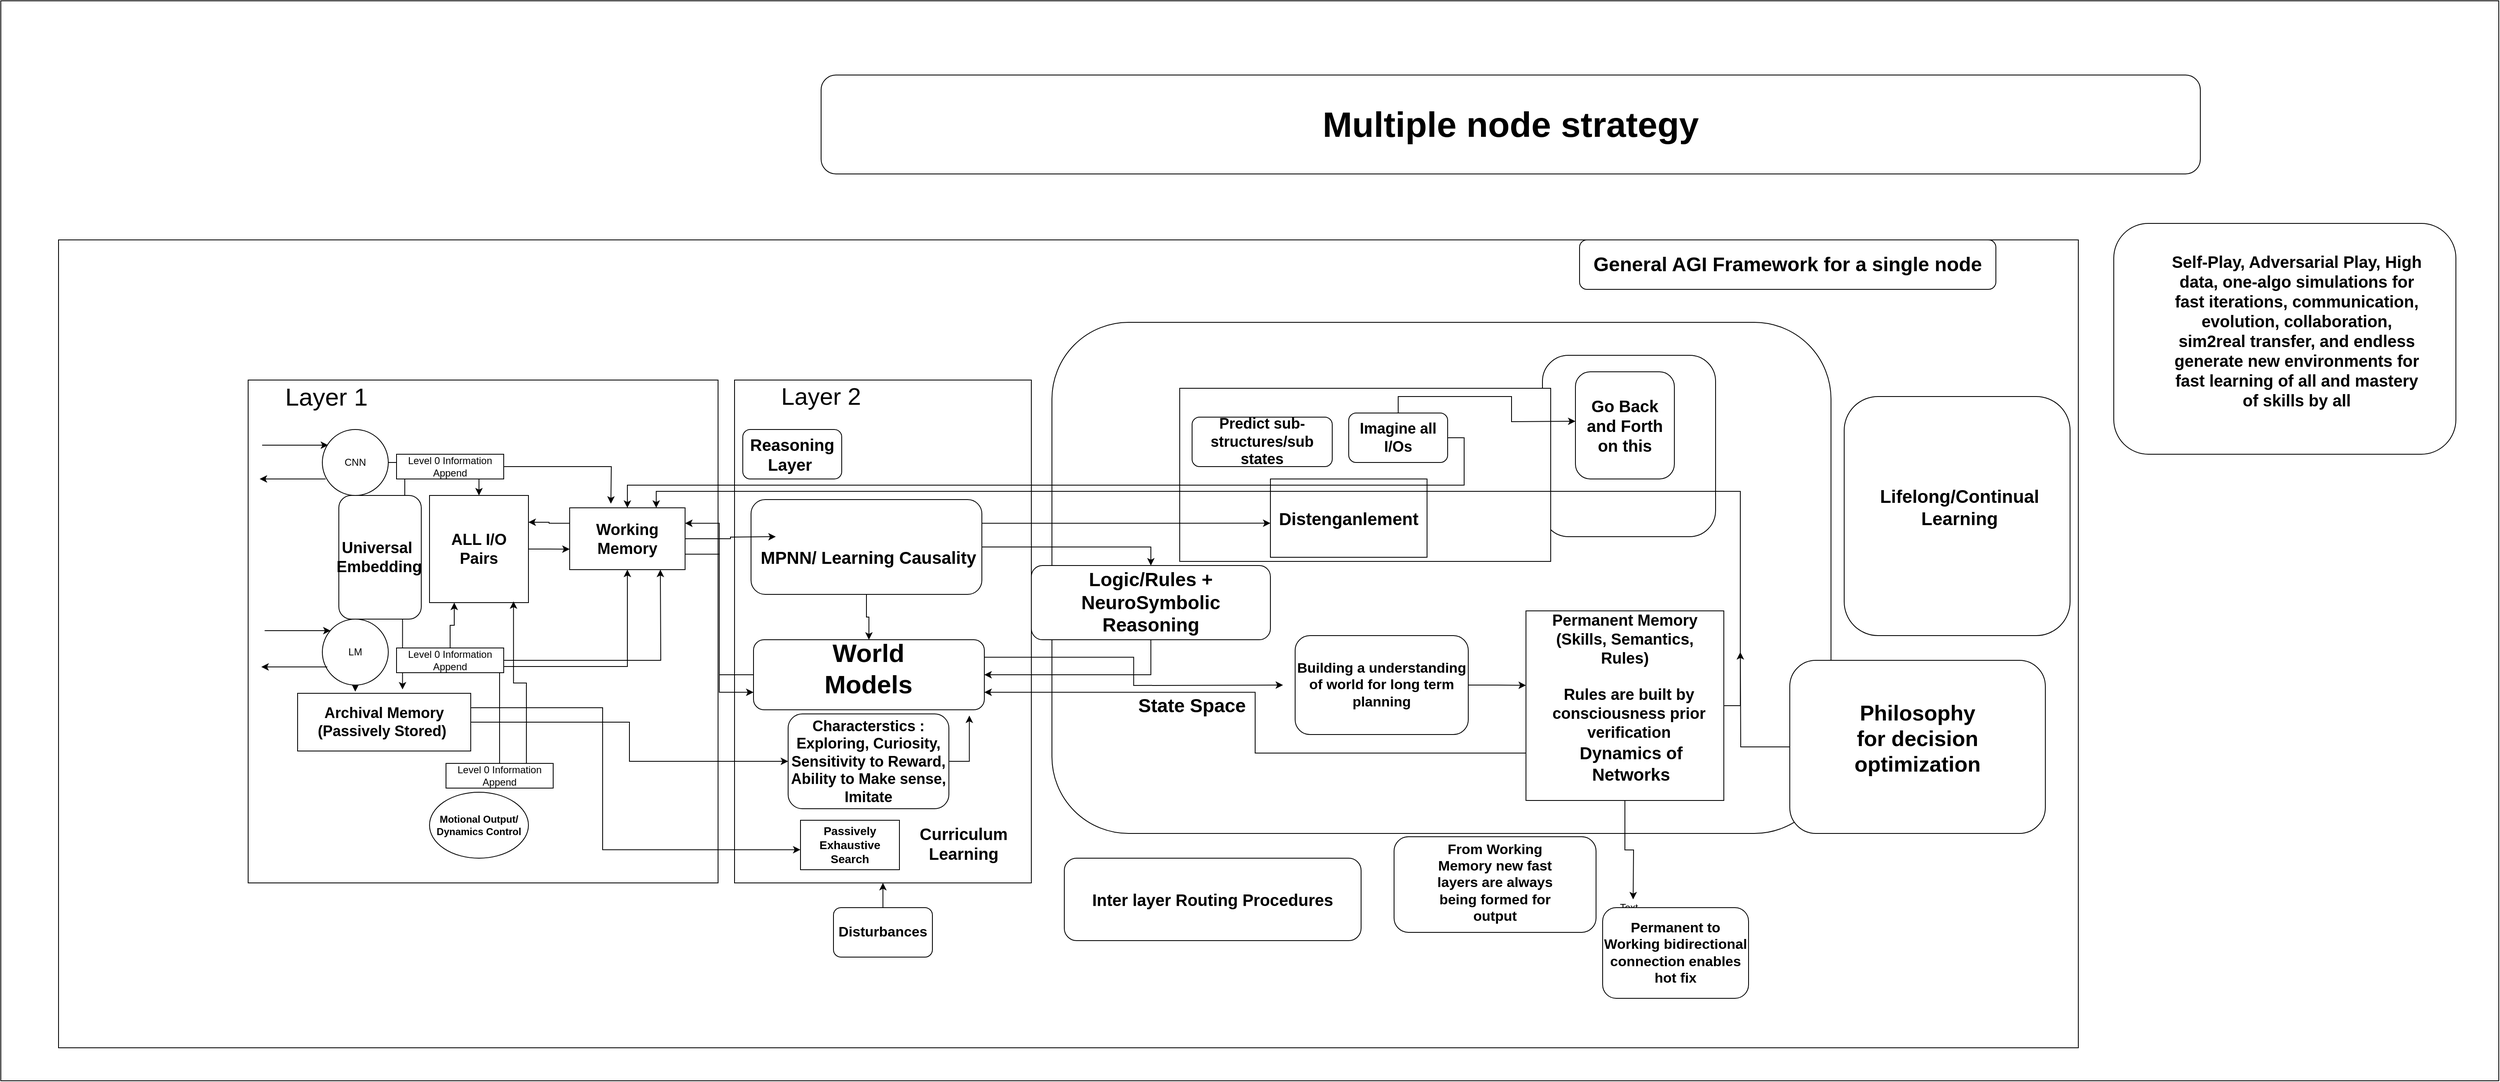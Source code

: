 <mxfile version="12.4.3" type="google" pages="1"><diagram id="Fta_J-0nd22e4nd7Goec" name="Page-1"><mxGraphModel dx="2449" dy="2113" grid="1" gridSize="10" guides="1" tooltips="1" connect="1" arrows="1" fold="1" page="1" pageScale="1" pageWidth="827" pageHeight="1169" math="0" shadow="0"><root><mxCell id="0"/><mxCell id="1" parent="0"/><mxCell id="j9RmD79VVVupNBHJRbxy-89" value="" style="rounded=0;whiteSpace=wrap;html=1;" parent="1" vertex="1"><mxGeometry x="-290" y="-440" width="3030" height="1310" as="geometry"/></mxCell><mxCell id="j9RmD79VVVupNBHJRbxy-82" value="" style="rounded=0;whiteSpace=wrap;html=1;" parent="1" vertex="1"><mxGeometry x="-220" y="-150" width="2450" height="980" as="geometry"/></mxCell><mxCell id="j9RmD79VVVupNBHJRbxy-72" value="" style="rounded=1;whiteSpace=wrap;html=1;" parent="1" vertex="1"><mxGeometry x="985" y="-50" width="945" height="620" as="geometry"/></mxCell><mxCell id="j9RmD79VVVupNBHJRbxy-71" value="" style="rounded=1;whiteSpace=wrap;html=1;" parent="1" vertex="1"><mxGeometry x="1580" y="-10" width="210" height="220" as="geometry"/></mxCell><mxCell id="j9RmD79VVVupNBHJRbxy-59" value="" style="rounded=0;whiteSpace=wrap;html=1;" parent="1" vertex="1"><mxGeometry x="1140" y="30" width="450" height="210" as="geometry"/></mxCell><mxCell id="j9RmD79VVVupNBHJRbxy-30" value="" style="rounded=0;whiteSpace=wrap;html=1;" parent="1" vertex="1"><mxGeometry x="600" y="20" width="360" height="610" as="geometry"/></mxCell><mxCell id="j9RmD79VVVupNBHJRbxy-39" style="edgeStyle=orthogonalEdgeStyle;rounded=0;orthogonalLoop=1;jettySize=auto;html=1;exitX=1;exitY=0.5;exitDx=0;exitDy=0;entryX=0.5;entryY=0;entryDx=0;entryDy=0;" parent="1" source="j9RmD79VVVupNBHJRbxy-33" target="j9RmD79VVVupNBHJRbxy-35" edge="1"><mxGeometry relative="1" as="geometry"/></mxCell><mxCell id="j9RmD79VVVupNBHJRbxy-43" style="edgeStyle=orthogonalEdgeStyle;rounded=0;orthogonalLoop=1;jettySize=auto;html=1;exitX=0.5;exitY=1;exitDx=0;exitDy=0;entryX=0.5;entryY=0;entryDx=0;entryDy=0;" parent="1" source="j9RmD79VVVupNBHJRbxy-33" target="j9RmD79VVVupNBHJRbxy-36" edge="1"><mxGeometry relative="1" as="geometry"/></mxCell><mxCell id="j9RmD79VVVupNBHJRbxy-57" style="edgeStyle=orthogonalEdgeStyle;rounded=0;orthogonalLoop=1;jettySize=auto;html=1;exitX=1;exitY=0.25;exitDx=0;exitDy=0;" parent="1" source="j9RmD79VVVupNBHJRbxy-33" edge="1"><mxGeometry relative="1" as="geometry"><mxPoint x="1250" y="193.667" as="targetPoint"/></mxGeometry></mxCell><mxCell id="j9RmD79VVVupNBHJRbxy-33" value="" style="rounded=1;whiteSpace=wrap;html=1;" parent="1" vertex="1"><mxGeometry x="620" y="165" width="280" height="115" as="geometry"/></mxCell><mxCell id="j9RmD79VVVupNBHJRbxy-28" value="" style="rounded=0;whiteSpace=wrap;html=1;" parent="1" vertex="1"><mxGeometry x="10" y="20" width="570" height="610" as="geometry"/></mxCell><mxCell id="j9RmD79VVVupNBHJRbxy-24" style="edgeStyle=orthogonalEdgeStyle;rounded=0;orthogonalLoop=1;jettySize=auto;html=1;exitX=1;exitY=0.5;exitDx=0;exitDy=0;entryX=0.606;entryY=-0.067;entryDx=0;entryDy=0;entryPerimeter=0;" parent="1" source="j9RmD79VVVupNBHJRbxy-1" target="j9RmD79VVVupNBHJRbxy-13" edge="1"><mxGeometry relative="1" as="geometry"/></mxCell><mxCell id="j9RmD79VVVupNBHJRbxy-1" value="CNN" style="ellipse;whiteSpace=wrap;html=1;aspect=fixed;" parent="1" vertex="1"><mxGeometry x="100" y="80" width="80" height="80" as="geometry"/></mxCell><mxCell id="j9RmD79VVVupNBHJRbxy-26" style="edgeStyle=orthogonalEdgeStyle;rounded=0;orthogonalLoop=1;jettySize=auto;html=1;exitX=0.5;exitY=1;exitDx=0;exitDy=0;entryX=0.333;entryY=-0.029;entryDx=0;entryDy=0;entryPerimeter=0;" parent="1" source="j9RmD79VVVupNBHJRbxy-2" target="j9RmD79VVVupNBHJRbxy-13" edge="1"><mxGeometry relative="1" as="geometry"/></mxCell><mxCell id="j9RmD79VVVupNBHJRbxy-2" value="LM" style="ellipse;whiteSpace=wrap;html=1;aspect=fixed;" parent="1" vertex="1"><mxGeometry x="100" y="310" width="80" height="80" as="geometry"/></mxCell><mxCell id="j9RmD79VVVupNBHJRbxy-3" value="" style="endArrow=classic;html=1;entryX=0;entryY=0.5;entryDx=0;entryDy=0;" parent="1" edge="1"><mxGeometry width="50" height="50" relative="1" as="geometry"><mxPoint x="27" y="99" as="sourcePoint"/><mxPoint x="107" y="99" as="targetPoint"/></mxGeometry></mxCell><mxCell id="j9RmD79VVVupNBHJRbxy-4" value="" style="endArrow=classic;html=1;entryX=0;entryY=0.5;entryDx=0;entryDy=0;" parent="1" edge="1"><mxGeometry width="50" height="50" relative="1" as="geometry"><mxPoint x="30" y="324" as="sourcePoint"/><mxPoint x="110" y="324" as="targetPoint"/></mxGeometry></mxCell><mxCell id="j9RmD79VVVupNBHJRbxy-5" value="" style="endArrow=classic;html=1;entryX=0;entryY=0.5;entryDx=0;entryDy=0;" parent="1" edge="1"><mxGeometry width="50" height="50" relative="1" as="geometry"><mxPoint x="106" y="368" as="sourcePoint"/><mxPoint x="26" y="368" as="targetPoint"/></mxGeometry></mxCell><mxCell id="j9RmD79VVVupNBHJRbxy-6" value="" style="endArrow=classic;html=1;entryX=0;entryY=0.5;entryDx=0;entryDy=0;" parent="1" edge="1"><mxGeometry width="50" height="50" relative="1" as="geometry"><mxPoint x="104" y="140" as="sourcePoint"/><mxPoint x="24" y="140" as="targetPoint"/></mxGeometry></mxCell><mxCell id="j9RmD79VVVupNBHJRbxy-7" value="" style="rounded=1;whiteSpace=wrap;html=1;" parent="1" vertex="1"><mxGeometry x="120" y="160" width="100" height="150" as="geometry"/></mxCell><mxCell id="j9RmD79VVVupNBHJRbxy-8" value="&lt;b style=&quot;font-size: 19px&quot;&gt;Universal&amp;nbsp;&lt;br&gt;Embedding&lt;/b&gt;" style="text;html=1;strokeColor=none;fillColor=none;align=center;verticalAlign=middle;whiteSpace=wrap;rounded=0;" parent="1" vertex="1"><mxGeometry x="149" y="225" width="40" height="20" as="geometry"/></mxCell><mxCell id="j9RmD79VVVupNBHJRbxy-19" style="edgeStyle=orthogonalEdgeStyle;rounded=0;orthogonalLoop=1;jettySize=auto;html=1;exitX=1;exitY=0.5;exitDx=0;exitDy=0;" parent="1" source="j9RmD79VVVupNBHJRbxy-9" edge="1"><mxGeometry relative="1" as="geometry"><mxPoint x="400" y="225.167" as="targetPoint"/></mxGeometry></mxCell><mxCell id="j9RmD79VVVupNBHJRbxy-9" value="" style="rounded=0;whiteSpace=wrap;html=1;" parent="1" vertex="1"><mxGeometry x="230" y="160" width="120" height="130" as="geometry"/></mxCell><mxCell id="j9RmD79VVVupNBHJRbxy-10" value="&lt;b&gt;&lt;font style=&quot;font-size: 19px&quot;&gt;ALL I/O Pairs&lt;/font&gt;&lt;/b&gt;" style="text;html=1;strokeColor=none;fillColor=none;align=center;verticalAlign=middle;whiteSpace=wrap;rounded=0;" parent="1" vertex="1"><mxGeometry x="255" y="215" width="70" height="20" as="geometry"/></mxCell><mxCell id="j9RmD79VVVupNBHJRbxy-18" style="edgeStyle=orthogonalEdgeStyle;rounded=0;orthogonalLoop=1;jettySize=auto;html=1;exitX=0.75;exitY=0;exitDx=0;exitDy=0;entryX=0.849;entryY=0.988;entryDx=0;entryDy=0;entryPerimeter=0;" parent="1" source="j9RmD79VVVupNBHJRbxy-11" target="j9RmD79VVVupNBHJRbxy-9" edge="1"><mxGeometry relative="1" as="geometry"/></mxCell><mxCell id="j9RmD79VVVupNBHJRbxy-21" style="edgeStyle=orthogonalEdgeStyle;rounded=0;orthogonalLoop=1;jettySize=auto;html=1;exitX=0.5;exitY=0;exitDx=0;exitDy=0;entryX=0.5;entryY=1;entryDx=0;entryDy=0;" parent="1" source="j9RmD79VVVupNBHJRbxy-11" target="j9RmD79VVVupNBHJRbxy-23" edge="1"><mxGeometry relative="1" as="geometry"><mxPoint x="450" y="260" as="targetPoint"/></mxGeometry></mxCell><mxCell id="j9RmD79VVVupNBHJRbxy-11" value="Level 0 Information Append" style="rounded=0;whiteSpace=wrap;html=1;" parent="1" vertex="1"><mxGeometry x="250" y="485" width="130" height="30" as="geometry"/></mxCell><mxCell id="j9RmD79VVVupNBHJRbxy-17" style="edgeStyle=orthogonalEdgeStyle;rounded=0;orthogonalLoop=1;jettySize=auto;html=1;exitX=0.75;exitY=1;exitDx=0;exitDy=0;entryX=0.5;entryY=0;entryDx=0;entryDy=0;" parent="1" source="j9RmD79VVVupNBHJRbxy-12" target="j9RmD79VVVupNBHJRbxy-9" edge="1"><mxGeometry relative="1" as="geometry"/></mxCell><mxCell id="j9RmD79VVVupNBHJRbxy-20" style="edgeStyle=orthogonalEdgeStyle;rounded=0;orthogonalLoop=1;jettySize=auto;html=1;exitX=1;exitY=0.5;exitDx=0;exitDy=0;" parent="1" source="j9RmD79VVVupNBHJRbxy-12" edge="1"><mxGeometry relative="1" as="geometry"><mxPoint x="450" y="170" as="targetPoint"/></mxGeometry></mxCell><mxCell id="j9RmD79VVVupNBHJRbxy-12" value="Level 0 Information Append" style="rounded=0;whiteSpace=wrap;html=1;" parent="1" vertex="1"><mxGeometry x="190" y="110" width="130" height="30" as="geometry"/></mxCell><mxCell id="j9RmD79VVVupNBHJRbxy-46" style="edgeStyle=orthogonalEdgeStyle;rounded=0;orthogonalLoop=1;jettySize=auto;html=1;exitX=1;exitY=0.5;exitDx=0;exitDy=0;entryX=0;entryY=0.5;entryDx=0;entryDy=0;" parent="1" source="j9RmD79VVVupNBHJRbxy-13" target="j9RmD79VVVupNBHJRbxy-45" edge="1"><mxGeometry relative="1" as="geometry"/></mxCell><mxCell id="j9RmD79VVVupNBHJRbxy-52" style="edgeStyle=orthogonalEdgeStyle;rounded=0;orthogonalLoop=1;jettySize=auto;html=1;exitX=1;exitY=0.25;exitDx=0;exitDy=0;entryX=0.222;entryY=0.934;entryDx=0;entryDy=0;entryPerimeter=0;" parent="1" source="j9RmD79VVVupNBHJRbxy-13" target="j9RmD79VVVupNBHJRbxy-30" edge="1"><mxGeometry relative="1" as="geometry"/></mxCell><mxCell id="j9RmD79VVVupNBHJRbxy-13" value="&lt;b&gt;&lt;font style=&quot;font-size: 18px&quot;&gt;Archival Memory (Passively Stored)&amp;nbsp;&lt;/font&gt;&lt;/b&gt;" style="rounded=0;whiteSpace=wrap;html=1;" parent="1" vertex="1"><mxGeometry x="70" y="400" width="210" height="70" as="geometry"/></mxCell><mxCell id="j9RmD79VVVupNBHJRbxy-14" value="&lt;b&gt;Motional Output/&lt;br&gt;Dynamics Control&lt;/b&gt;" style="ellipse;whiteSpace=wrap;html=1;" parent="1" vertex="1"><mxGeometry x="230" y="520" width="120" height="80" as="geometry"/></mxCell><mxCell id="j9RmD79VVVupNBHJRbxy-16" style="edgeStyle=orthogonalEdgeStyle;rounded=0;orthogonalLoop=1;jettySize=auto;html=1;exitX=0.5;exitY=0;exitDx=0;exitDy=0;entryX=0.25;entryY=1;entryDx=0;entryDy=0;" parent="1" source="j9RmD79VVVupNBHJRbxy-15" target="j9RmD79VVVupNBHJRbxy-9" edge="1"><mxGeometry relative="1" as="geometry"/></mxCell><mxCell id="j9RmD79VVVupNBHJRbxy-22" style="edgeStyle=orthogonalEdgeStyle;rounded=0;orthogonalLoop=1;jettySize=auto;html=1;exitX=1;exitY=0.5;exitDx=0;exitDy=0;" parent="1" source="j9RmD79VVVupNBHJRbxy-15" edge="1"><mxGeometry relative="1" as="geometry"><mxPoint x="510" y="250" as="targetPoint"/></mxGeometry></mxCell><mxCell id="j9RmD79VVVupNBHJRbxy-15" value="Level 0 Information Append" style="rounded=0;whiteSpace=wrap;html=1;" parent="1" vertex="1"><mxGeometry x="190" y="345" width="130" height="30" as="geometry"/></mxCell><mxCell id="j9RmD79VVVupNBHJRbxy-27" style="edgeStyle=orthogonalEdgeStyle;rounded=0;orthogonalLoop=1;jettySize=auto;html=1;exitX=1;exitY=0.5;exitDx=0;exitDy=0;" parent="1" source="j9RmD79VVVupNBHJRbxy-23" edge="1"><mxGeometry relative="1" as="geometry"><mxPoint x="650" y="210" as="targetPoint"/></mxGeometry></mxCell><mxCell id="j9RmD79VVVupNBHJRbxy-37" style="edgeStyle=orthogonalEdgeStyle;rounded=0;orthogonalLoop=1;jettySize=auto;html=1;exitX=1;exitY=0.75;exitDx=0;exitDy=0;entryX=0;entryY=0.75;entryDx=0;entryDy=0;" parent="1" source="j9RmD79VVVupNBHJRbxy-23" target="j9RmD79VVVupNBHJRbxy-36" edge="1"><mxGeometry relative="1" as="geometry"/></mxCell><mxCell id="j9RmD79VVVupNBHJRbxy-50" style="edgeStyle=orthogonalEdgeStyle;rounded=0;orthogonalLoop=1;jettySize=auto;html=1;exitX=0;exitY=0.25;exitDx=0;exitDy=0;entryX=1;entryY=0.25;entryDx=0;entryDy=0;" parent="1" source="j9RmD79VVVupNBHJRbxy-23" target="j9RmD79VVVupNBHJRbxy-9" edge="1"><mxGeometry relative="1" as="geometry"/></mxCell><mxCell id="j9RmD79VVVupNBHJRbxy-23" value="&lt;b&gt;&lt;font style=&quot;font-size: 19px&quot;&gt;Working Memory&lt;/font&gt;&lt;/b&gt;" style="rounded=0;whiteSpace=wrap;html=1;" parent="1" vertex="1"><mxGeometry x="400" y="175" width="140" height="75" as="geometry"/></mxCell><mxCell id="j9RmD79VVVupNBHJRbxy-29" value="&lt;font style=&quot;font-size: 30px&quot;&gt;Layer 1&lt;/font&gt;" style="text;html=1;strokeColor=none;fillColor=none;align=center;verticalAlign=middle;whiteSpace=wrap;rounded=0;" parent="1" vertex="1"><mxGeometry x="50" y="30" width="110" height="20" as="geometry"/></mxCell><mxCell id="j9RmD79VVVupNBHJRbxy-31" value="&lt;font style=&quot;font-size: 29px&quot;&gt;Layer 2&lt;/font&gt;" style="text;html=1;strokeColor=none;fillColor=none;align=center;verticalAlign=middle;whiteSpace=wrap;rounded=0;" parent="1" vertex="1"><mxGeometry x="620" y="30" width="170" height="20" as="geometry"/></mxCell><mxCell id="j9RmD79VVVupNBHJRbxy-32" value="&lt;b&gt;&lt;font style=&quot;font-size: 20px&quot;&gt;Reasoning Layer&amp;nbsp;&lt;/font&gt;&lt;/b&gt;" style="rounded=1;whiteSpace=wrap;html=1;" parent="1" vertex="1"><mxGeometry x="610" y="80" width="120" height="60" as="geometry"/></mxCell><mxCell id="j9RmD79VVVupNBHJRbxy-34" value="&lt;b&gt;&lt;font style=&quot;font-size: 21px&quot;&gt;MPNN/ Learning Causality&lt;/font&gt;&lt;/b&gt;" style="text;html=1;strokeColor=none;fillColor=none;align=center;verticalAlign=middle;whiteSpace=wrap;rounded=0;" parent="1" vertex="1"><mxGeometry x="615" y="225" width="295" height="20" as="geometry"/></mxCell><mxCell id="j9RmD79VVVupNBHJRbxy-42" style="edgeStyle=orthogonalEdgeStyle;rounded=0;orthogonalLoop=1;jettySize=auto;html=1;exitX=0.5;exitY=1;exitDx=0;exitDy=0;entryX=1;entryY=0.5;entryDx=0;entryDy=0;" parent="1" source="j9RmD79VVVupNBHJRbxy-35" target="j9RmD79VVVupNBHJRbxy-36" edge="1"><mxGeometry relative="1" as="geometry"/></mxCell><mxCell id="j9RmD79VVVupNBHJRbxy-35" value="&lt;b&gt;&lt;font style=&quot;font-size: 23px&quot;&gt;Logic/Rules + NeuroSymbolic Reasoning&lt;/font&gt;&lt;/b&gt;" style="rounded=1;whiteSpace=wrap;html=1;" parent="1" vertex="1"><mxGeometry x="960" y="245" width="290" height="90" as="geometry"/></mxCell><mxCell id="j9RmD79VVVupNBHJRbxy-49" style="edgeStyle=orthogonalEdgeStyle;rounded=0;orthogonalLoop=1;jettySize=auto;html=1;exitX=0;exitY=0.5;exitDx=0;exitDy=0;entryX=1;entryY=0.25;entryDx=0;entryDy=0;" parent="1" source="j9RmD79VVVupNBHJRbxy-36" target="j9RmD79VVVupNBHJRbxy-23" edge="1"><mxGeometry relative="1" as="geometry"/></mxCell><mxCell id="j9RmD79VVVupNBHJRbxy-55" style="edgeStyle=orthogonalEdgeStyle;rounded=0;orthogonalLoop=1;jettySize=auto;html=1;exitX=1;exitY=0.25;exitDx=0;exitDy=0;" parent="1" source="j9RmD79VVVupNBHJRbxy-36" edge="1"><mxGeometry relative="1" as="geometry"><mxPoint x="1265.333" y="390" as="targetPoint"/></mxGeometry></mxCell><mxCell id="j9RmD79VVVupNBHJRbxy-36" value="" style="rounded=1;whiteSpace=wrap;html=1;" parent="1" vertex="1"><mxGeometry x="623" y="335" width="280" height="85" as="geometry"/></mxCell><mxCell id="j9RmD79VVVupNBHJRbxy-44" value="&lt;b&gt;&lt;font style=&quot;font-size: 31px&quot;&gt;World Models&lt;/font&gt;&lt;/b&gt;" style="text;html=1;strokeColor=none;fillColor=none;align=center;verticalAlign=middle;whiteSpace=wrap;rounded=0;" parent="1" vertex="1"><mxGeometry x="665" y="360" width="195" height="20" as="geometry"/></mxCell><mxCell id="j9RmD79VVVupNBHJRbxy-48" style="edgeStyle=orthogonalEdgeStyle;rounded=0;orthogonalLoop=1;jettySize=auto;html=1;exitX=1;exitY=0.5;exitDx=0;exitDy=0;entryX=0.935;entryY=1.082;entryDx=0;entryDy=0;entryPerimeter=0;" parent="1" source="j9RmD79VVVupNBHJRbxy-45" target="j9RmD79VVVupNBHJRbxy-36" edge="1"><mxGeometry relative="1" as="geometry"/></mxCell><mxCell id="j9RmD79VVVupNBHJRbxy-45" value="&lt;b&gt;&lt;font style=&quot;font-size: 18px&quot;&gt;Characterstics :&lt;br&gt;Exploring, Curiosity, Sensitivity to Reward, Ability to Make sense, Imitate&lt;br&gt;&lt;/font&gt;&lt;/b&gt;" style="rounded=1;whiteSpace=wrap;html=1;" parent="1" vertex="1"><mxGeometry x="665" y="425" width="195" height="115" as="geometry"/></mxCell><mxCell id="j9RmD79VVVupNBHJRbxy-53" value="&lt;b&gt;&lt;font style=&quot;font-size: 14px&quot;&gt;Passively Exhaustive Search&lt;/font&gt;&lt;/b&gt;" style="rounded=0;whiteSpace=wrap;html=1;" parent="1" vertex="1"><mxGeometry x="680" y="554" width="120" height="60" as="geometry"/></mxCell><mxCell id="j9RmD79VVVupNBHJRbxy-75" style="edgeStyle=orthogonalEdgeStyle;rounded=0;orthogonalLoop=1;jettySize=auto;html=1;exitX=0.5;exitY=0;exitDx=0;exitDy=0;entryX=0.5;entryY=1;entryDx=0;entryDy=0;" parent="1" source="j9RmD79VVVupNBHJRbxy-54" target="j9RmD79VVVupNBHJRbxy-30" edge="1"><mxGeometry relative="1" as="geometry"/></mxCell><mxCell id="j9RmD79VVVupNBHJRbxy-54" value="&lt;b&gt;&lt;font style=&quot;font-size: 17px&quot;&gt;Disturbances&lt;/font&gt;&lt;/b&gt;" style="rounded=1;whiteSpace=wrap;html=1;" parent="1" vertex="1"><mxGeometry x="720" y="660" width="120" height="60" as="geometry"/></mxCell><mxCell id="j9RmD79VVVupNBHJRbxy-56" value="&lt;b&gt;&lt;font style=&quot;font-size: 23px&quot;&gt;State Space&lt;/font&gt;&lt;/b&gt;" style="text;html=1;strokeColor=none;fillColor=none;align=center;verticalAlign=middle;whiteSpace=wrap;rounded=0;" parent="1" vertex="1"><mxGeometry x="1060" y="405" width="190" height="20" as="geometry"/></mxCell><mxCell id="j9RmD79VVVupNBHJRbxy-58" value="&lt;b&gt;&lt;font style=&quot;font-size: 21px&quot;&gt;Distenganlement&lt;/font&gt;&lt;/b&gt;" style="rounded=0;whiteSpace=wrap;html=1;" parent="1" vertex="1"><mxGeometry x="1250" y="140" width="190" height="95" as="geometry"/></mxCell><mxCell id="j9RmD79VVVupNBHJRbxy-60" value="&lt;b&gt;&lt;font style=&quot;font-size: 18px&quot;&gt;Predict sub-structures/sub states&lt;/font&gt;&lt;/b&gt;" style="rounded=1;whiteSpace=wrap;html=1;" parent="1" vertex="1"><mxGeometry x="1155" y="65" width="170" height="60" as="geometry"/></mxCell><mxCell id="j9RmD79VVVupNBHJRbxy-63" style="edgeStyle=orthogonalEdgeStyle;rounded=0;orthogonalLoop=1;jettySize=auto;html=1;exitX=1;exitY=0.5;exitDx=0;exitDy=0;" parent="1" source="j9RmD79VVVupNBHJRbxy-62" edge="1"><mxGeometry relative="1" as="geometry"><mxPoint x="1560" y="390.333" as="targetPoint"/></mxGeometry></mxCell><mxCell id="j9RmD79VVVupNBHJRbxy-62" value="&lt;b&gt;&lt;font style=&quot;font-size: 17px&quot;&gt;Building a understanding of world for long term planning&lt;/font&gt;&lt;/b&gt;" style="rounded=1;whiteSpace=wrap;html=1;" parent="1" vertex="1"><mxGeometry x="1280" y="330" width="210" height="120" as="geometry"/></mxCell><mxCell id="j9RmD79VVVupNBHJRbxy-73" style="edgeStyle=orthogonalEdgeStyle;rounded=0;orthogonalLoop=1;jettySize=auto;html=1;exitX=1;exitY=0.5;exitDx=0;exitDy=0;entryX=0.75;entryY=0;entryDx=0;entryDy=0;" parent="1" source="j9RmD79VVVupNBHJRbxy-64" target="j9RmD79VVVupNBHJRbxy-23" edge="1"><mxGeometry relative="1" as="geometry"/></mxCell><mxCell id="j9RmD79VVVupNBHJRbxy-74" style="edgeStyle=orthogonalEdgeStyle;rounded=0;orthogonalLoop=1;jettySize=auto;html=1;exitX=0;exitY=0.75;exitDx=0;exitDy=0;entryX=1;entryY=0.75;entryDx=0;entryDy=0;" parent="1" source="j9RmD79VVVupNBHJRbxy-64" target="j9RmD79VVVupNBHJRbxy-36" edge="1"><mxGeometry relative="1" as="geometry"/></mxCell><mxCell id="j9RmD79VVVupNBHJRbxy-79" style="edgeStyle=orthogonalEdgeStyle;rounded=0;orthogonalLoop=1;jettySize=auto;html=1;exitX=0.5;exitY=1;exitDx=0;exitDy=0;" parent="1" source="j9RmD79VVVupNBHJRbxy-64" edge="1"><mxGeometry relative="1" as="geometry"><mxPoint x="1690" y="650" as="targetPoint"/></mxGeometry></mxCell><mxCell id="j9RmD79VVVupNBHJRbxy-64" value="" style="rounded=0;whiteSpace=wrap;html=1;" parent="1" vertex="1"><mxGeometry x="1560" y="300" width="240" height="230" as="geometry"/></mxCell><mxCell id="j9RmD79VVVupNBHJRbxy-65" value="&lt;b&gt;&lt;font style=&quot;font-size: 19px&quot;&gt;Permanent Memory (Skills, Semantics, Rules)&lt;/font&gt;&lt;/b&gt;" style="text;html=1;strokeColor=none;fillColor=none;align=center;verticalAlign=middle;whiteSpace=wrap;rounded=0;" parent="1" vertex="1"><mxGeometry x="1590" y="325" width="180" height="20" as="geometry"/></mxCell><mxCell id="j9RmD79VVVupNBHJRbxy-66" value="&lt;b&gt;&lt;font style=&quot;font-size: 19px&quot;&gt;Rules are built by consciousness prior verification&lt;/font&gt;&lt;/b&gt;" style="text;html=1;strokeColor=none;fillColor=none;align=center;verticalAlign=middle;whiteSpace=wrap;rounded=0;" parent="1" vertex="1"><mxGeometry x="1590" y="370" width="190" height="110" as="geometry"/></mxCell><mxCell id="j9RmD79VVVupNBHJRbxy-68" style="edgeStyle=orthogonalEdgeStyle;rounded=0;orthogonalLoop=1;jettySize=auto;html=1;exitX=1;exitY=0.5;exitDx=0;exitDy=0;entryX=0.5;entryY=0;entryDx=0;entryDy=0;" parent="1" source="j9RmD79VVVupNBHJRbxy-67" target="j9RmD79VVVupNBHJRbxy-23" edge="1"><mxGeometry relative="1" as="geometry"/></mxCell><mxCell id="j9RmD79VVVupNBHJRbxy-69" style="edgeStyle=orthogonalEdgeStyle;rounded=0;orthogonalLoop=1;jettySize=auto;html=1;exitX=0.5;exitY=0;exitDx=0;exitDy=0;" parent="1" source="j9RmD79VVVupNBHJRbxy-67" edge="1"><mxGeometry relative="1" as="geometry"><mxPoint x="1620" y="70" as="targetPoint"/></mxGeometry></mxCell><mxCell id="j9RmD79VVVupNBHJRbxy-67" value="&lt;b&gt;&lt;font style=&quot;font-size: 18px&quot;&gt;Imagine all I/Os&lt;/font&gt;&lt;/b&gt;" style="rounded=1;whiteSpace=wrap;html=1;" parent="1" vertex="1"><mxGeometry x="1345" y="60" width="120" height="60" as="geometry"/></mxCell><mxCell id="j9RmD79VVVupNBHJRbxy-70" value="&lt;b&gt;&lt;font style=&quot;font-size: 20px&quot;&gt;Go Back and Forth on this&lt;/font&gt;&lt;/b&gt;" style="rounded=1;whiteSpace=wrap;html=1;" parent="1" vertex="1"><mxGeometry x="1620" y="10" width="120" height="130" as="geometry"/></mxCell><mxCell id="j9RmD79VVVupNBHJRbxy-76" value="&lt;b&gt;&lt;font style=&quot;font-size: 20px&quot;&gt;Inter layer Routing Procedures&lt;/font&gt;&lt;/b&gt;" style="rounded=1;whiteSpace=wrap;html=1;" parent="1" vertex="1"><mxGeometry x="1000" y="600" width="360" height="100" as="geometry"/></mxCell><mxCell id="j9RmD79VVVupNBHJRbxy-77" value="" style="rounded=1;whiteSpace=wrap;html=1;" parent="1" vertex="1"><mxGeometry x="1400" y="574" width="245" height="116" as="geometry"/></mxCell><mxCell id="j9RmD79VVVupNBHJRbxy-78" value="&lt;b&gt;&lt;font style=&quot;font-size: 17px&quot;&gt;From Working Memory new fast layers are always being formed for output&lt;/font&gt;&lt;/b&gt;" style="text;html=1;strokeColor=none;fillColor=none;align=center;verticalAlign=middle;whiteSpace=wrap;rounded=0;" parent="1" vertex="1"><mxGeometry x="1445" y="620" width="155" height="20" as="geometry"/></mxCell><mxCell id="j9RmD79VVVupNBHJRbxy-80" value="Text" style="text;html=1;strokeColor=none;fillColor=none;align=center;verticalAlign=middle;whiteSpace=wrap;rounded=0;" parent="1" vertex="1"><mxGeometry x="1665" y="650" width="40" height="20" as="geometry"/></mxCell><mxCell id="j9RmD79VVVupNBHJRbxy-81" value="&lt;b&gt;&lt;font style=&quot;font-size: 17px&quot;&gt;Permanent to Working bidirectional connection enables hot fix&lt;/font&gt;&lt;/b&gt;" style="rounded=1;whiteSpace=wrap;html=1;" parent="1" vertex="1"><mxGeometry x="1653" y="660" width="177" height="110" as="geometry"/></mxCell><mxCell id="j9RmD79VVVupNBHJRbxy-83" value="&lt;b&gt;&lt;font style=&quot;font-size: 24px&quot;&gt;General AGI Framework for a single node&lt;/font&gt;&lt;/b&gt;" style="rounded=1;whiteSpace=wrap;html=1;" parent="1" vertex="1"><mxGeometry x="1625" y="-150" width="505" height="60" as="geometry"/></mxCell><mxCell id="j9RmD79VVVupNBHJRbxy-88" style="edgeStyle=orthogonalEdgeStyle;rounded=0;orthogonalLoop=1;jettySize=auto;html=1;exitX=0;exitY=0.5;exitDx=0;exitDy=0;" parent="1" source="j9RmD79VVVupNBHJRbxy-84" edge="1"><mxGeometry relative="1" as="geometry"><mxPoint x="1820" y="350.0" as="targetPoint"/></mxGeometry></mxCell><mxCell id="j9RmD79VVVupNBHJRbxy-84" value="" style="rounded=1;whiteSpace=wrap;html=1;" parent="1" vertex="1"><mxGeometry x="1880" y="360" width="310" height="210" as="geometry"/></mxCell><mxCell id="j9RmD79VVVupNBHJRbxy-85" value="&lt;b&gt;&lt;font style=&quot;font-size: 26px&quot;&gt;Philosophy for decision optimization&lt;/font&gt;&lt;/b&gt;" style="text;html=1;strokeColor=none;fillColor=none;align=center;verticalAlign=middle;whiteSpace=wrap;rounded=0;" parent="1" vertex="1"><mxGeometry x="1975" y="445" width="120" height="20" as="geometry"/></mxCell><mxCell id="j9RmD79VVVupNBHJRbxy-91" value="&lt;b&gt;&lt;font style=&quot;font-size: 43px&quot;&gt;Multiple node strategy&lt;/font&gt;&lt;/b&gt;" style="rounded=1;whiteSpace=wrap;html=1;" parent="1" vertex="1"><mxGeometry x="705" y="-350" width="1673" height="120" as="geometry"/></mxCell><mxCell id="j9RmD79VVVupNBHJRbxy-92" value="" style="rounded=1;whiteSpace=wrap;html=1;" parent="1" vertex="1"><mxGeometry x="2273" y="-170" width="415" height="280" as="geometry"/></mxCell><mxCell id="j9RmD79VVVupNBHJRbxy-93" value="&lt;b&gt;&lt;font style=&quot;font-size: 20px&quot;&gt;Self-Play, Adversarial Play, High data, one-algo simulations for fast iterations, communication, evolution, collaboration, sim2real transfer, and endless generate new environments for fast learning of all and mastery of skills by all&lt;/font&gt;&lt;/b&gt;" style="text;html=1;strokeColor=none;fillColor=none;align=center;verticalAlign=middle;whiteSpace=wrap;rounded=0;" parent="1" vertex="1"><mxGeometry x="2340" y="-50" width="310" height="20" as="geometry"/></mxCell><mxCell id="julm1PI-Di9b4sl7QRR3-1" value="&lt;b&gt;&lt;font style=&quot;font-size: 21px&quot;&gt;Dynamics of Networks&lt;/font&gt;&lt;/b&gt;" style="text;html=1;strokeColor=none;fillColor=none;align=center;verticalAlign=middle;whiteSpace=wrap;rounded=0;" parent="1" vertex="1"><mxGeometry x="1605" y="475" width="165" height="20" as="geometry"/></mxCell><mxCell id="julm1PI-Di9b4sl7QRR3-2" value="&lt;b&gt;&lt;font style=&quot;font-size: 20px&quot;&gt;Curriculum Learning&lt;/font&gt;&lt;/b&gt;" style="text;html=1;strokeColor=none;fillColor=none;align=center;verticalAlign=middle;whiteSpace=wrap;rounded=0;" parent="1" vertex="1"><mxGeometry x="826" y="544" width="104" height="76" as="geometry"/></mxCell><mxCell id="julm1PI-Di9b4sl7QRR3-3" value="" style="rounded=1;whiteSpace=wrap;html=1;" parent="1" vertex="1"><mxGeometry x="1946" y="40" width="274" height="290" as="geometry"/></mxCell><mxCell id="julm1PI-Di9b4sl7QRR3-4" value="&lt;b&gt;&lt;font style=&quot;font-size: 22px&quot;&gt;Lifelong/Continual Learning&lt;/font&gt;&lt;/b&gt;" style="text;html=1;strokeColor=none;fillColor=none;align=center;verticalAlign=middle;whiteSpace=wrap;rounded=0;" parent="1" vertex="1"><mxGeometry x="2065.5" y="165" width="40" height="20" as="geometry"/></mxCell></root></mxGraphModel></diagram></mxfile>